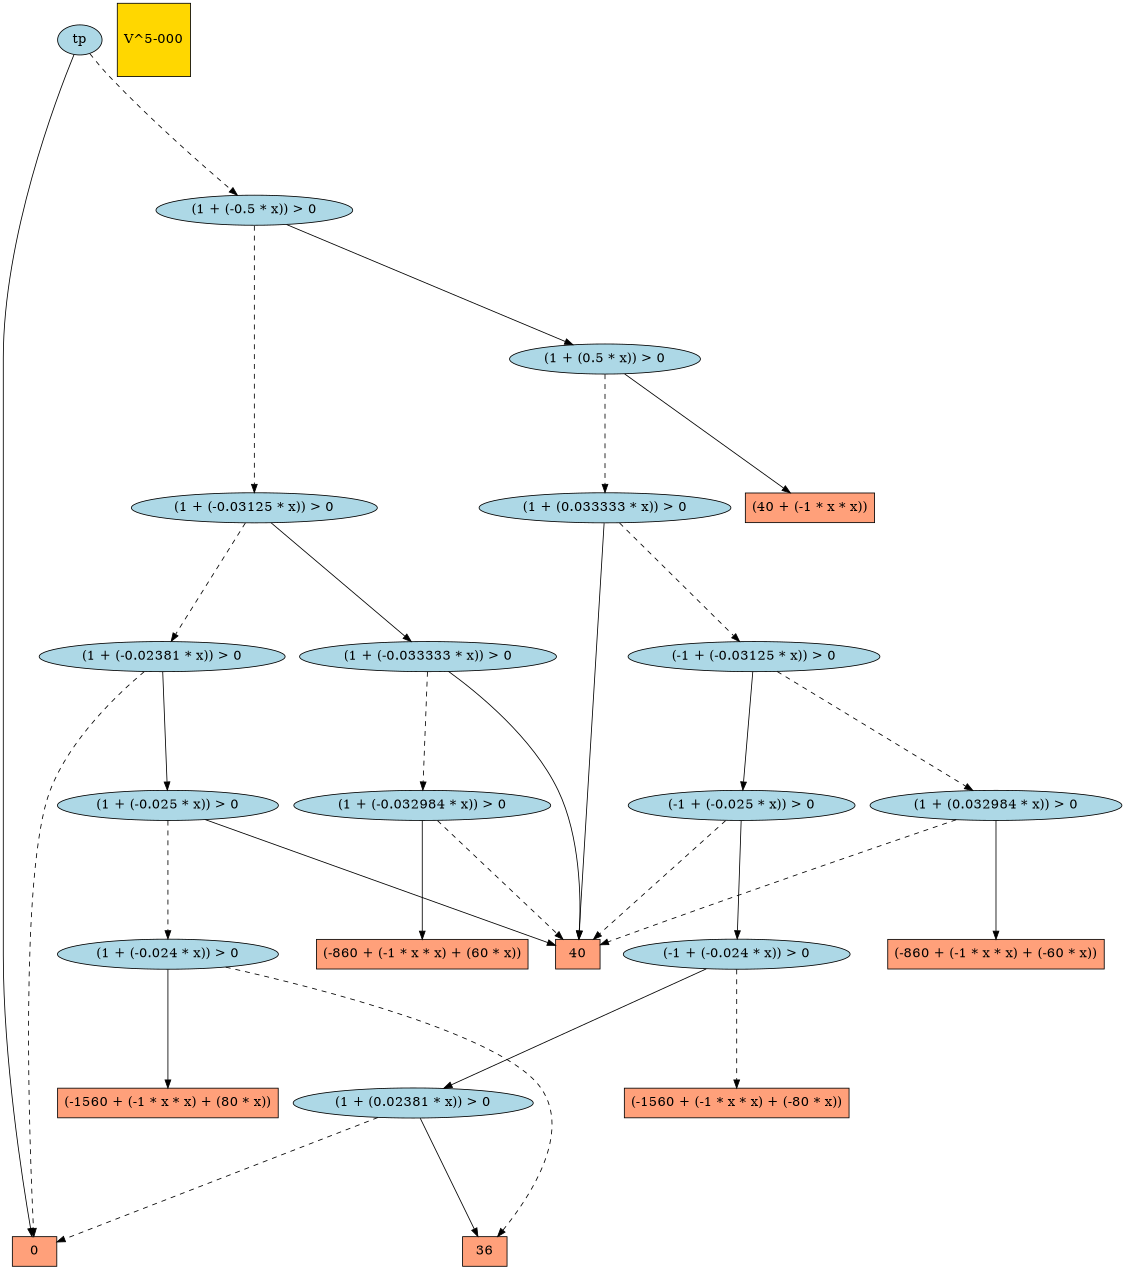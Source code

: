digraph G { 
graph [ fontname = "Helvetica",fontsize="16",ratio = "auto",
        size="7.5,10",ranksep="2.00" ];
node [fontsize="16"];
"3712" [label="(1 + (0.032984 * x)) > 0",fillcolor=lightblue,color=black,shape=ellipse,style=filled];
"4680" [label="(-1560 + (-1 * x * x) + (-80 * x))",fillcolor=lightsalmon,color=black,shape=box,style=filled];
"4290" [label="(1 + (-0.025 * x)) > 0",fillcolor=lightblue,color=black,shape=ellipse,style=filled];
"6951" [label="tp",fillcolor=lightblue,color=black,shape=ellipse,style=filled];
"189" [label="36",fillcolor=lightsalmon,color=black,shape=box,style=filled];
"4192" [label="(-1560 + (-1 * x * x) + (80 * x))",fillcolor=lightsalmon,color=black,shape=box,style=filled];
"6097" [label="(-1 + (-0.024 * x)) > 0",fillcolor=lightblue,color=black,shape=ellipse,style=filled];
"6098" [label="(-1 + (-0.025 * x)) > 0",fillcolor=lightblue,color=black,shape=ellipse,style=filled];
"6099" [label="(-1 + (-0.03125 * x)) > 0",fillcolor=lightblue,color=black,shape=ellipse,style=filled];
"6947" [label="(1 + (0.5 * x)) > 0",fillcolor=lightblue,color=black,shape=ellipse,style=filled];
"1" [label="0",fillcolor=lightsalmon,color=black,shape=box,style=filled];
"6948" [label="(1 + (-0.5 * x)) > 0",fillcolor=lightblue,color=black,shape=ellipse,style=filled];
"4830" [label="(1 + (0.02381 * x)) > 0",fillcolor=lightblue,color=black,shape=ellipse,style=filled];
"2955" [label="(-860 + (-1 * x * x) + (-60 * x))",fillcolor=lightsalmon,color=black,shape=box,style=filled];
"5" [label="40",fillcolor=lightsalmon,color=black,shape=box,style=filled];
"4289" [label="(1 + (-0.024 * x)) > 0",fillcolor=lightblue,color=black,shape=ellipse,style=filled];
"6100" [label="(1 + (0.033333 * x)) > 0",fillcolor=lightblue,color=black,shape=ellipse,style=filled];
"4329" [label="(1 + (-0.02381 * x)) > 0",fillcolor=lightblue,color=black,shape=ellipse,style=filled];
"4513" [label="(1 + (-0.033333 * x)) > 0",fillcolor=lightblue,color=black,shape=ellipse,style=filled];
"4512" [label="(1 + (-0.032984 * x)) > 0",fillcolor=lightblue,color=black,shape=ellipse,style=filled];
"8" [label="(40 + (-1 * x * x))",fillcolor=lightsalmon,color=black,shape=box,style=filled];
"2450" [label="(-860 + (-1 * x * x) + (60 * x))",fillcolor=lightsalmon,color=black,shape=box,style=filled];
"_temp_" [label="V^5-000",fillcolor=gold1,color=black,shape=square,style=filled];
"4514" [label="(1 + (-0.03125 * x)) > 0",fillcolor=lightblue,color=black,shape=ellipse,style=filled];
"3712" -> "2955" [color=black,style=solid];
"3712" -> "5" [color=black,style=dashed];
"4290" -> "5" [color=black,style=solid];
"4290" -> "4289" [color=black,style=dashed];
"6951" -> "1" [color=black,style=solid];
"6951" -> "6948" [color=black,style=dashed];
"6097" -> "4680" [color=black,style=dashed];
"6097" -> "4830" [color=black,style=solid];
"6098" -> "5" [color=black,style=dashed];
"6098" -> "6097" [color=black,style=solid];
"6099" -> "3712" [color=black,style=dashed];
"6099" -> "6098" [color=black,style=solid];
"6947" -> "6100" [color=black,style=dashed];
"6947" -> "8" [color=black,style=solid];
"6948" -> "6947" [color=black,style=solid];
"6948" -> "4514" [color=black,style=dashed];
"4830" -> "1" [color=black,style=dashed];
"4830" -> "189" [color=black,style=solid];
"4289" -> "4192" [color=black,style=solid];
"4289" -> "189" [color=black,style=dashed];
"6100" -> "5" [color=black,style=solid];
"6100" -> "6099" [color=black,style=dashed];
"4329" -> "1" [color=black,style=dashed];
"4329" -> "4290" [color=black,style=solid];
"4513" -> "5" [color=black,style=solid];
"4513" -> "4512" [color=black,style=dashed];
"4512" -> "5" [color=black,style=dashed];
"4512" -> "2450" [color=black,style=solid];
"4514" -> "4513" [color=black,style=solid];
"4514" -> "4329" [color=black,style=dashed];
}
